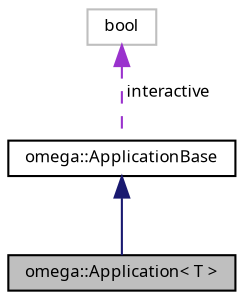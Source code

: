 digraph "omega::Application&lt; T &gt;"
{
  bgcolor="transparent";
  edge [fontname="FreeSans.ttf",fontsize="8",labelfontname="FreeSans.ttf",labelfontsize="8"];
  node [fontname="FreeSans.ttf",fontsize="8",shape=record];
  Node1 [label="omega::Application\< T \>",height=0.2,width=0.4,color="black", fillcolor="grey75", style="filled", fontcolor="black"];
  Node2 -> Node1 [dir="back",color="midnightblue",fontsize="8",style="solid",fontname="FreeSans.ttf"];
  Node2 [label="omega::ApplicationBase",height=0.2,width=0.4,color="black",URL="$classomega_1_1_application_base.html"];
  Node3 -> Node2 [dir="back",color="darkorchid3",fontsize="8",style="dashed",label=" interactive" ,fontname="FreeSans.ttf"];
  Node3 [label="bool",height=0.2,width=0.4,color="grey75"];
}
